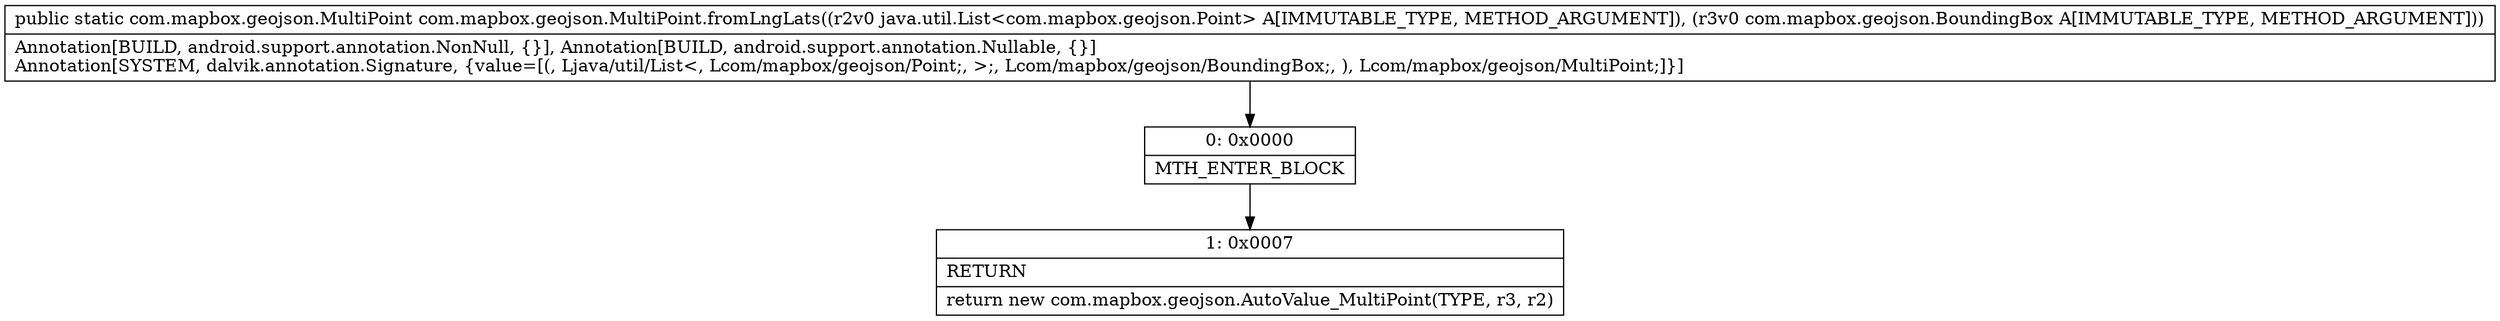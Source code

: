 digraph "CFG forcom.mapbox.geojson.MultiPoint.fromLngLats(Ljava\/util\/List;Lcom\/mapbox\/geojson\/BoundingBox;)Lcom\/mapbox\/geojson\/MultiPoint;" {
Node_0 [shape=record,label="{0\:\ 0x0000|MTH_ENTER_BLOCK\l}"];
Node_1 [shape=record,label="{1\:\ 0x0007|RETURN\l|return new com.mapbox.geojson.AutoValue_MultiPoint(TYPE, r3, r2)\l}"];
MethodNode[shape=record,label="{public static com.mapbox.geojson.MultiPoint com.mapbox.geojson.MultiPoint.fromLngLats((r2v0 java.util.List\<com.mapbox.geojson.Point\> A[IMMUTABLE_TYPE, METHOD_ARGUMENT]), (r3v0 com.mapbox.geojson.BoundingBox A[IMMUTABLE_TYPE, METHOD_ARGUMENT]))  | Annotation[BUILD, android.support.annotation.NonNull, \{\}], Annotation[BUILD, android.support.annotation.Nullable, \{\}]\lAnnotation[SYSTEM, dalvik.annotation.Signature, \{value=[(, Ljava\/util\/List\<, Lcom\/mapbox\/geojson\/Point;, \>;, Lcom\/mapbox\/geojson\/BoundingBox;, ), Lcom\/mapbox\/geojson\/MultiPoint;]\}]\l}"];
MethodNode -> Node_0;
Node_0 -> Node_1;
}

